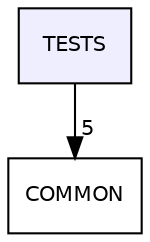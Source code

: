 digraph "TESTS" {
  compound=true
  node [ fontsize="10", fontname="Helvetica"];
  edge [ labelfontsize="10", labelfontname="Helvetica"];
  dir_4b38805380a2527d538a1f94482fe2ec [shape=box, label="TESTS", style="filled", fillcolor="#eeeeff", pencolor="black", URL="dir_4b38805380a2527d538a1f94482fe2ec.html"];
  dir_7df49ef0c5f0d4b2a785a319ccac4397 [shape=box label="COMMON" URL="dir_7df49ef0c5f0d4b2a785a319ccac4397.html"];
  dir_4b38805380a2527d538a1f94482fe2ec->dir_7df49ef0c5f0d4b2a785a319ccac4397 [headlabel="5", labeldistance=1.5 headhref="dir_000004_000001.html"];
}
